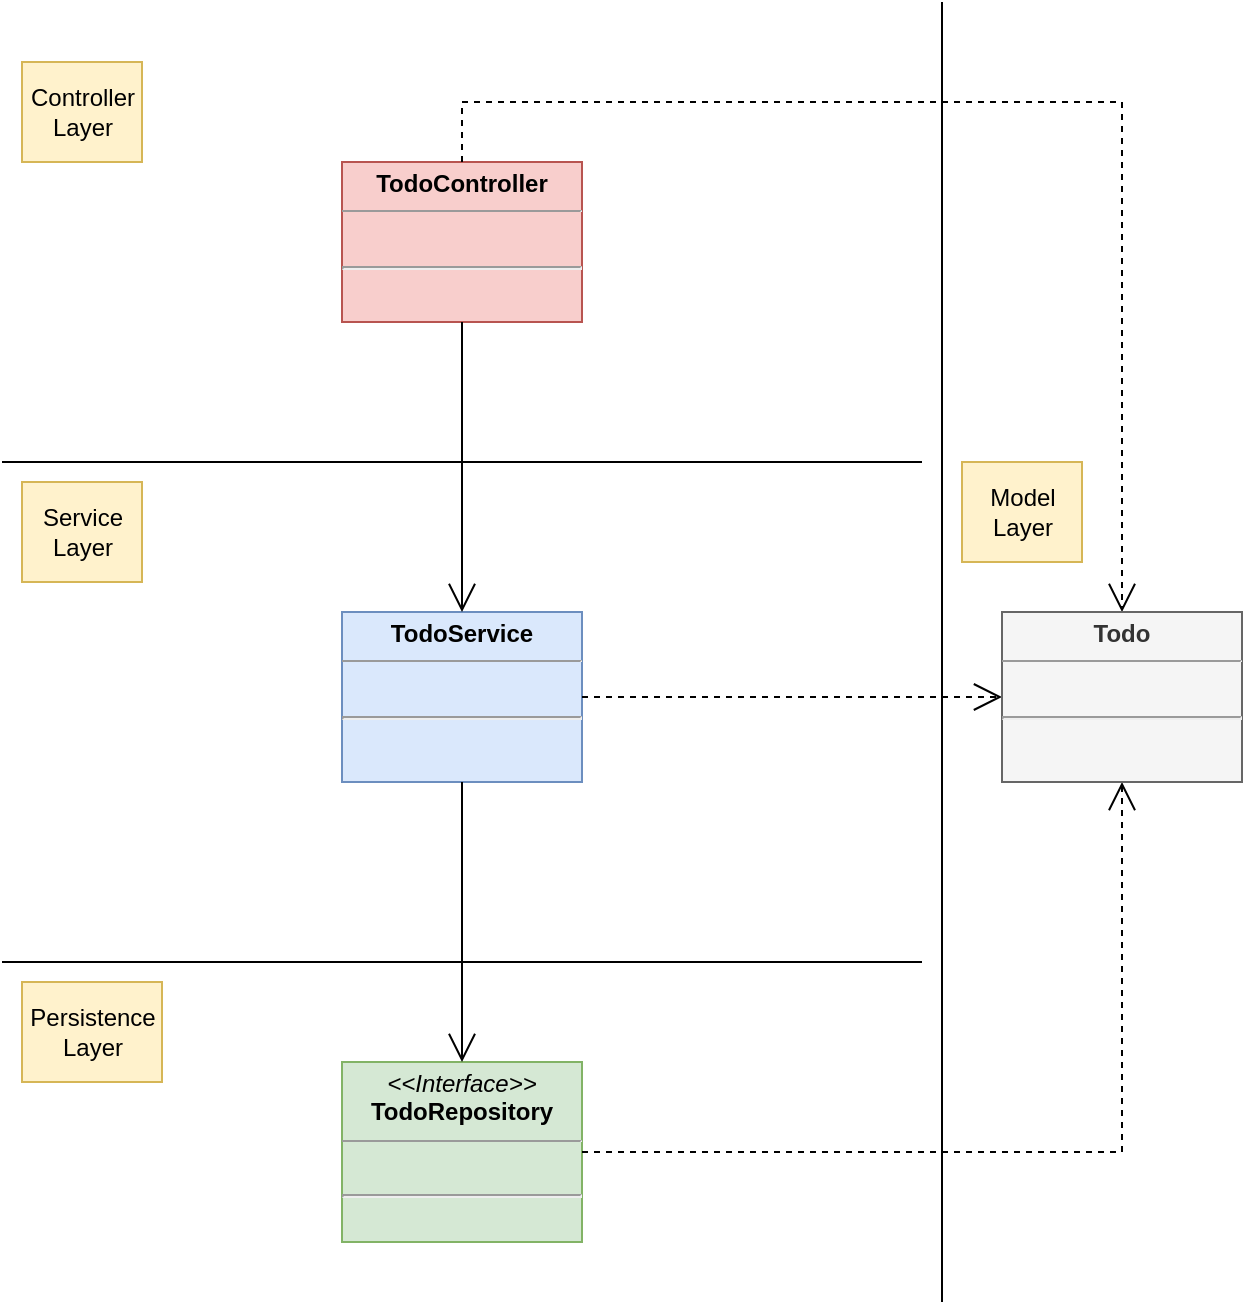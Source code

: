 <mxfile version="17.1.3" type="device" pages="2"><diagram id="C5RBs43oDa-KdzZeNtuy" name="Class"><mxGraphModel dx="946" dy="648" grid="1" gridSize="10" guides="1" tooltips="1" connect="1" arrows="1" fold="1" page="1" pageScale="1" pageWidth="827" pageHeight="1169" math="0" shadow="0"><root><mxCell id="WIyWlLk6GJQsqaUBKTNV-0"/><mxCell id="WIyWlLk6GJQsqaUBKTNV-1" parent="WIyWlLk6GJQsqaUBKTNV-0"/><mxCell id="SO_2Ywn725q6y_mUwLlV-1" value="Controller&lt;br&gt;Layer" style="html=1;fillColor=#fff2cc;strokeColor=#d6b656;" vertex="1" parent="WIyWlLk6GJQsqaUBKTNV-1"><mxGeometry x="180" y="60" width="60" height="50" as="geometry"/></mxCell><mxCell id="SO_2Ywn725q6y_mUwLlV-2" value="Service&lt;br&gt;Layer" style="html=1;fillColor=#fff2cc;strokeColor=#d6b656;" vertex="1" parent="WIyWlLk6GJQsqaUBKTNV-1"><mxGeometry x="180" y="270" width="60" height="50" as="geometry"/></mxCell><mxCell id="SO_2Ywn725q6y_mUwLlV-3" value="Persistence&lt;br&gt;Layer" style="html=1;fillColor=#fff2cc;strokeColor=#d6b656;" vertex="1" parent="WIyWlLk6GJQsqaUBKTNV-1"><mxGeometry x="180" y="520" width="70" height="50" as="geometry"/></mxCell><mxCell id="SO_2Ywn725q6y_mUwLlV-4" value="Model&lt;br&gt;Layer" style="html=1;fillColor=#fff2cc;strokeColor=#d6b656;" vertex="1" parent="WIyWlLk6GJQsqaUBKTNV-1"><mxGeometry x="650" y="260" width="60" height="50" as="geometry"/></mxCell><mxCell id="SO_2Ywn725q6y_mUwLlV-5" value="" style="endArrow=none;html=1;rounded=0;startSize=12;endSize=6;" edge="1" parent="WIyWlLk6GJQsqaUBKTNV-1"><mxGeometry width="50" height="50" relative="1" as="geometry"><mxPoint x="640" y="680" as="sourcePoint"/><mxPoint x="640" y="30" as="targetPoint"/></mxGeometry></mxCell><mxCell id="SO_2Ywn725q6y_mUwLlV-6" value="" style="endArrow=none;html=1;rounded=0;startSize=12;endSize=6;" edge="1" parent="WIyWlLk6GJQsqaUBKTNV-1"><mxGeometry width="50" height="50" relative="1" as="geometry"><mxPoint x="170" y="260" as="sourcePoint"/><mxPoint x="630" y="260" as="targetPoint"/></mxGeometry></mxCell><mxCell id="SO_2Ywn725q6y_mUwLlV-7" value="" style="endArrow=none;html=1;rounded=0;startSize=12;endSize=6;" edge="1" parent="WIyWlLk6GJQsqaUBKTNV-1"><mxGeometry width="50" height="50" relative="1" as="geometry"><mxPoint x="170" y="510" as="sourcePoint"/><mxPoint x="630" y="510" as="targetPoint"/></mxGeometry></mxCell><mxCell id="SO_2Ywn725q6y_mUwLlV-8" value="&lt;p style=&quot;margin: 0px ; margin-top: 4px ; text-align: center&quot;&gt;&lt;i&gt;&amp;lt;&amp;lt;Interface&amp;gt;&amp;gt;&lt;/i&gt;&lt;br&gt;&lt;b&gt;TodoRepository&lt;/b&gt;&lt;/p&gt;&lt;hr size=&quot;1&quot;&gt;&lt;br&gt;&lt;hr&gt;&lt;p style=&quot;margin: 0px ; margin-left: 4px&quot;&gt;&lt;/p&gt;" style="verticalAlign=top;align=left;overflow=fill;fontSize=12;fontFamily=Helvetica;html=1;fillColor=#d5e8d4;strokeColor=#82b366;" vertex="1" parent="WIyWlLk6GJQsqaUBKTNV-1"><mxGeometry x="340" y="560" width="120" height="90" as="geometry"/></mxCell><mxCell id="SO_2Ywn725q6y_mUwLlV-9" value="&lt;p style=&quot;margin: 0px ; margin-top: 4px ; text-align: center&quot;&gt;&lt;b&gt;TodoService&lt;/b&gt;&lt;/p&gt;&lt;hr size=&quot;1&quot;&gt;&lt;p style=&quot;margin: 0px ; margin-left: 4px&quot;&gt;&lt;br&gt;&lt;/p&gt;&lt;hr&gt;" style="verticalAlign=top;align=left;overflow=fill;fontSize=12;fontFamily=Helvetica;html=1;fillColor=#dae8fc;strokeColor=#6c8ebf;" vertex="1" parent="WIyWlLk6GJQsqaUBKTNV-1"><mxGeometry x="340" y="335" width="120" height="85" as="geometry"/></mxCell><mxCell id="SO_2Ywn725q6y_mUwLlV-10" value="&lt;p style=&quot;margin: 0px ; margin-top: 4px ; text-align: center&quot;&gt;&lt;b&gt;TodoController&lt;/b&gt;&lt;/p&gt;&lt;hr size=&quot;1&quot;&gt;&lt;p style=&quot;margin: 0px ; margin-left: 4px&quot;&gt;&lt;br&gt;&lt;/p&gt;&lt;hr&gt;" style="verticalAlign=top;align=left;overflow=fill;fontSize=12;fontFamily=Helvetica;html=1;fillColor=#f8cecc;strokeColor=#b85450;" vertex="1" parent="WIyWlLk6GJQsqaUBKTNV-1"><mxGeometry x="340" y="110" width="120" height="80" as="geometry"/></mxCell><mxCell id="SO_2Ywn725q6y_mUwLlV-11" value="" style="endArrow=open;endSize=12;dashed=1;html=1;rounded=0;exitX=0.5;exitY=0;exitDx=0;exitDy=0;entryX=0.5;entryY=0;entryDx=0;entryDy=0;edgeStyle=orthogonalEdgeStyle;" edge="1" parent="WIyWlLk6GJQsqaUBKTNV-1" source="SO_2Ywn725q6y_mUwLlV-10" target="SO_2Ywn725q6y_mUwLlV-14"><mxGeometry width="160" relative="1" as="geometry"><mxPoint x="330" y="340" as="sourcePoint"/><mxPoint x="730" y="335" as="targetPoint"/><Array as="points"><mxPoint x="400" y="80"/><mxPoint x="730" y="80"/></Array></mxGeometry></mxCell><mxCell id="SO_2Ywn725q6y_mUwLlV-12" value="" style="endArrow=open;endSize=12;dashed=1;html=1;rounded=0;entryX=0;entryY=0.5;entryDx=0;entryDy=0;exitX=1;exitY=0.5;exitDx=0;exitDy=0;" edge="1" parent="WIyWlLk6GJQsqaUBKTNV-1" source="SO_2Ywn725q6y_mUwLlV-9" target="SO_2Ywn725q6y_mUwLlV-14"><mxGeometry width="160" relative="1" as="geometry"><mxPoint x="340" y="350" as="sourcePoint"/><mxPoint x="670" y="380" as="targetPoint"/></mxGeometry></mxCell><mxCell id="SO_2Ywn725q6y_mUwLlV-13" value="" style="endArrow=open;endSize=12;dashed=1;html=1;rounded=0;exitX=1;exitY=0.5;exitDx=0;exitDy=0;entryX=0.5;entryY=1;entryDx=0;entryDy=0;edgeStyle=orthogonalEdgeStyle;" edge="1" parent="WIyWlLk6GJQsqaUBKTNV-1" source="SO_2Ywn725q6y_mUwLlV-8" target="SO_2Ywn725q6y_mUwLlV-14"><mxGeometry width="160" relative="1" as="geometry"><mxPoint x="350" y="360" as="sourcePoint"/><mxPoint x="730" y="425" as="targetPoint"/></mxGeometry></mxCell><mxCell id="SO_2Ywn725q6y_mUwLlV-14" value="&lt;p style=&quot;margin: 0px ; margin-top: 4px ; text-align: center&quot;&gt;&lt;b&gt;Todo&lt;/b&gt;&lt;/p&gt;&lt;hr size=&quot;1&quot;&gt;&lt;p style=&quot;margin: 0px ; margin-left: 4px&quot;&gt;&lt;br&gt;&lt;/p&gt;&lt;hr&gt;" style="verticalAlign=top;align=left;overflow=fill;fontSize=12;fontFamily=Helvetica;html=1;fillColor=#f5f5f5;fontColor=#333333;strokeColor=#666666;" vertex="1" parent="WIyWlLk6GJQsqaUBKTNV-1"><mxGeometry x="670" y="335" width="120" height="85" as="geometry"/></mxCell><mxCell id="SO_2Ywn725q6y_mUwLlV-17" value="" style="endArrow=open;endFill=1;endSize=12;html=1;rounded=0;entryX=0.5;entryY=0;entryDx=0;entryDy=0;exitX=0.5;exitY=1;exitDx=0;exitDy=0;" edge="1" parent="WIyWlLk6GJQsqaUBKTNV-1" source="SO_2Ywn725q6y_mUwLlV-9" target="SO_2Ywn725q6y_mUwLlV-8"><mxGeometry width="160" relative="1" as="geometry"><mxPoint x="330" y="360" as="sourcePoint"/><mxPoint x="490" y="360" as="targetPoint"/></mxGeometry></mxCell><mxCell id="SO_2Ywn725q6y_mUwLlV-18" value="" style="endArrow=open;endFill=1;endSize=12;html=1;rounded=0;exitX=0.5;exitY=1;exitDx=0;exitDy=0;entryX=0.5;entryY=0;entryDx=0;entryDy=0;" edge="1" parent="WIyWlLk6GJQsqaUBKTNV-1" source="SO_2Ywn725q6y_mUwLlV-10" target="SO_2Ywn725q6y_mUwLlV-9"><mxGeometry width="160" relative="1" as="geometry"><mxPoint x="340" y="370" as="sourcePoint"/><mxPoint x="500" y="370" as="targetPoint"/></mxGeometry></mxCell></root></mxGraphModel></diagram><diagram id="LLAf3DAYBaLgMMzPq5R9" name="Layers"><mxGraphModel dx="946" dy="648" grid="1" gridSize="10" guides="1" tooltips="1" connect="1" arrows="1" fold="1" page="1" pageScale="1" pageWidth="827" pageHeight="1169" math="0" shadow="0"><root><mxCell id="eIm37VgGJaUAhyWh3wBi-0"/><mxCell id="eIm37VgGJaUAhyWh3wBi-1" parent="eIm37VgGJaUAhyWh3wBi-0"/><mxCell id="eIm37VgGJaUAhyWh3wBi-2" value="Service" style="ellipse;whiteSpace=wrap;html=1;fillColor=#dae8fc;strokeColor=#6c8ebf;" vertex="1" parent="eIm37VgGJaUAhyWh3wBi-1"><mxGeometry x="380" y="120" width="120" height="80" as="geometry"/></mxCell><mxCell id="eIm37VgGJaUAhyWh3wBi-3" value="Entity" style="ellipse;whiteSpace=wrap;html=1;fillColor=#f5f5f5;fontColor=#333333;strokeColor=#666666;" vertex="1" parent="eIm37VgGJaUAhyWh3wBi-1"><mxGeometry x="380" y="310" width="120" height="80" as="geometry"/></mxCell><mxCell id="eIm37VgGJaUAhyWh3wBi-4" value="Controller" style="ellipse;whiteSpace=wrap;html=1;fillColor=#ffe6cc;strokeColor=#d79b00;" vertex="1" parent="eIm37VgGJaUAhyWh3wBi-1"><mxGeometry x="90" y="310" width="120" height="80" as="geometry"/></mxCell><mxCell id="eIm37VgGJaUAhyWh3wBi-5" value="DB(JPA)" style="ellipse;whiteSpace=wrap;html=1;fillColor=#d5e8d4;strokeColor=#82b366;" vertex="1" parent="eIm37VgGJaUAhyWh3wBi-1"><mxGeometry x="630" y="310" width="120" height="80" as="geometry"/></mxCell><mxCell id="eIm37VgGJaUAhyWh3wBi-6" value="Use" style="endArrow=open;endSize=12;dashed=1;html=1;rounded=0;exitX=0.5;exitY=0;exitDx=0;exitDy=0;entryX=0;entryY=0.5;entryDx=0;entryDy=0;" edge="1" parent="eIm37VgGJaUAhyWh3wBi-1" source="eIm37VgGJaUAhyWh3wBi-4" target="eIm37VgGJaUAhyWh3wBi-2"><mxGeometry width="160" relative="1" as="geometry"><mxPoint x="330" y="330" as="sourcePoint"/><mxPoint x="490" y="330" as="targetPoint"/></mxGeometry></mxCell><mxCell id="eIm37VgGJaUAhyWh3wBi-7" value="Use" style="endArrow=open;endSize=12;dashed=1;html=1;rounded=0;exitX=1;exitY=0.5;exitDx=0;exitDy=0;entryX=0;entryY=0.5;entryDx=0;entryDy=0;" edge="1" parent="eIm37VgGJaUAhyWh3wBi-1" source="eIm37VgGJaUAhyWh3wBi-4" target="eIm37VgGJaUAhyWh3wBi-3"><mxGeometry width="160" relative="1" as="geometry"><mxPoint x="160" y="320" as="sourcePoint"/><mxPoint x="390" y="170" as="targetPoint"/></mxGeometry></mxCell><mxCell id="eIm37VgGJaUAhyWh3wBi-8" value="Use" style="endArrow=none;endSize=6;dashed=1;html=1;rounded=0;exitX=1;exitY=0.5;exitDx=0;exitDy=0;entryX=0;entryY=0.5;entryDx=0;entryDy=0;startArrow=open;startFill=0;endFill=0;startSize=12;" edge="1" parent="eIm37VgGJaUAhyWh3wBi-1" source="eIm37VgGJaUAhyWh3wBi-3" target="eIm37VgGJaUAhyWh3wBi-5"><mxGeometry width="160" relative="1" as="geometry"><mxPoint x="220" y="360" as="sourcePoint"/><mxPoint x="390" y="360" as="targetPoint"/></mxGeometry></mxCell><mxCell id="eIm37VgGJaUAhyWh3wBi-10" value="Use" style="endArrow=open;endSize=12;dashed=1;html=1;rounded=0;exitX=1;exitY=0.5;exitDx=0;exitDy=0;entryX=0.5;entryY=0;entryDx=0;entryDy=0;" edge="1" parent="eIm37VgGJaUAhyWh3wBi-1" source="eIm37VgGJaUAhyWh3wBi-2" target="eIm37VgGJaUAhyWh3wBi-5"><mxGeometry width="160" relative="1" as="geometry"><mxPoint x="160" y="320" as="sourcePoint"/><mxPoint x="390" y="170" as="targetPoint"/></mxGeometry></mxCell><mxCell id="eIm37VgGJaUAhyWh3wBi-11" value="Use" style="endArrow=open;endSize=12;dashed=1;html=1;rounded=0;exitX=0.5;exitY=1;exitDx=0;exitDy=0;entryX=0.5;entryY=0;entryDx=0;entryDy=0;" edge="1" parent="eIm37VgGJaUAhyWh3wBi-1" source="eIm37VgGJaUAhyWh3wBi-2" target="eIm37VgGJaUAhyWh3wBi-3"><mxGeometry width="160" relative="1" as="geometry"><mxPoint x="220" y="360" as="sourcePoint"/><mxPoint x="390" y="360" as="targetPoint"/></mxGeometry></mxCell></root></mxGraphModel></diagram></mxfile>